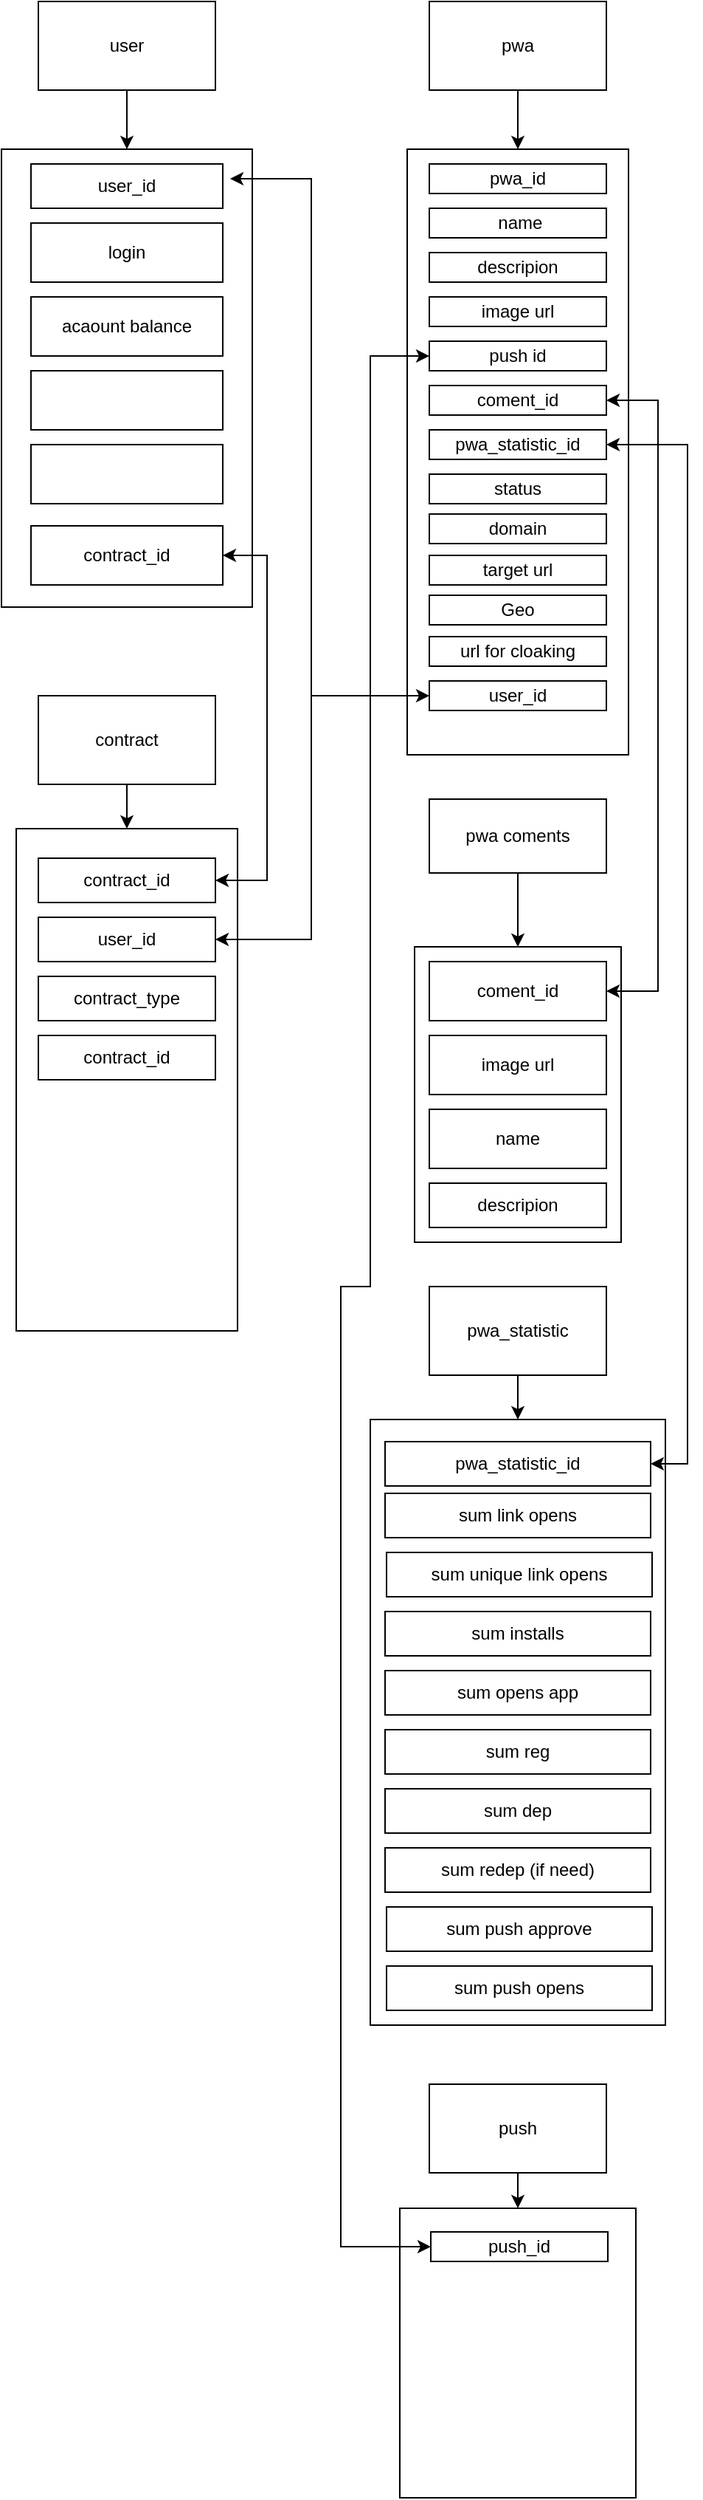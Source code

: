 <mxfile version="25.0.3" pages="2">
  <diagram name="Data base" id="bLowzclxpbkUP1n5q27h">
    <mxGraphModel dx="945" dy="804" grid="1" gridSize="10" guides="1" tooltips="1" connect="1" arrows="1" fold="1" page="1" pageScale="1" pageWidth="827" pageHeight="1169" math="0" shadow="0">
      <root>
        <mxCell id="0" />
        <mxCell id="1" parent="0" />
        <mxCell id="OHkS-6eM58YiFt7Yqj86-11" value="" style="edgeStyle=orthogonalEdgeStyle;rounded=0;orthogonalLoop=1;jettySize=auto;html=1;" parent="1" source="OHkS-6eM58YiFt7Yqj86-1" target="OHkS-6eM58YiFt7Yqj86-10" edge="1">
          <mxGeometry relative="1" as="geometry" />
        </mxCell>
        <mxCell id="OHkS-6eM58YiFt7Yqj86-1" value="user" style="rounded=0;whiteSpace=wrap;html=1;" parent="1" vertex="1">
          <mxGeometry x="45" y="230" width="120" height="60" as="geometry" />
        </mxCell>
        <mxCell id="OHkS-6eM58YiFt7Yqj86-19" value="" style="edgeStyle=orthogonalEdgeStyle;rounded=0;orthogonalLoop=1;jettySize=auto;html=1;" parent="1" source="OHkS-6eM58YiFt7Yqj86-2" target="OHkS-6eM58YiFt7Yqj86-18" edge="1">
          <mxGeometry relative="1" as="geometry" />
        </mxCell>
        <mxCell id="OHkS-6eM58YiFt7Yqj86-2" value="pwa" style="rounded=0;whiteSpace=wrap;html=1;" parent="1" vertex="1">
          <mxGeometry x="310" y="230" width="120" height="60" as="geometry" />
        </mxCell>
        <mxCell id="UQwBuXt6_DWRimq0GJyC-10" value="" style="edgeStyle=orthogonalEdgeStyle;rounded=0;orthogonalLoop=1;jettySize=auto;html=1;" parent="1" source="OHkS-6eM58YiFt7Yqj86-3" target="UQwBuXt6_DWRimq0GJyC-9" edge="1">
          <mxGeometry relative="1" as="geometry" />
        </mxCell>
        <mxCell id="OHkS-6eM58YiFt7Yqj86-3" value="contract" style="rounded=0;whiteSpace=wrap;html=1;" parent="1" vertex="1">
          <mxGeometry x="45" y="700" width="120" height="60" as="geometry" />
        </mxCell>
        <mxCell id="GexsouWAYuwJS2OQv7Sj-2" value="" style="edgeStyle=orthogonalEdgeStyle;rounded=0;orthogonalLoop=1;jettySize=auto;html=1;" parent="1" source="OHkS-6eM58YiFt7Yqj86-4" target="GexsouWAYuwJS2OQv7Sj-1" edge="1">
          <mxGeometry relative="1" as="geometry" />
        </mxCell>
        <mxCell id="OHkS-6eM58YiFt7Yqj86-4" value="push" style="rounded=0;whiteSpace=wrap;html=1;" parent="1" vertex="1">
          <mxGeometry x="310" y="1640" width="120" height="60" as="geometry" />
        </mxCell>
        <mxCell id="OHkS-6eM58YiFt7Yqj86-10" value="" style="whiteSpace=wrap;html=1;rounded=0;" parent="1" vertex="1">
          <mxGeometry x="20" y="330" width="170" height="310" as="geometry" />
        </mxCell>
        <mxCell id="OHkS-6eM58YiFt7Yqj86-12" value="login" style="rounded=0;whiteSpace=wrap;html=1;" parent="1" vertex="1">
          <mxGeometry x="40" y="380" width="130" height="40" as="geometry" />
        </mxCell>
        <mxCell id="OHkS-6eM58YiFt7Yqj86-14" value="acaount balance" style="rounded=0;whiteSpace=wrap;html=1;" parent="1" vertex="1">
          <mxGeometry x="40" y="430" width="130" height="40" as="geometry" />
        </mxCell>
        <mxCell id="OHkS-6eM58YiFt7Yqj86-15" value="" style="rounded=0;whiteSpace=wrap;html=1;" parent="1" vertex="1">
          <mxGeometry x="40" y="480" width="130" height="40" as="geometry" />
        </mxCell>
        <mxCell id="OHkS-6eM58YiFt7Yqj86-16" value="" style="rounded=0;whiteSpace=wrap;html=1;" parent="1" vertex="1">
          <mxGeometry x="40" y="530" width="130" height="40" as="geometry" />
        </mxCell>
        <mxCell id="OHkS-6eM58YiFt7Yqj86-17" value="contract_id" style="rounded=0;whiteSpace=wrap;html=1;" parent="1" vertex="1">
          <mxGeometry x="40" y="585" width="130" height="40" as="geometry" />
        </mxCell>
        <mxCell id="OHkS-6eM58YiFt7Yqj86-18" value="" style="whiteSpace=wrap;html=1;rounded=0;" parent="1" vertex="1">
          <mxGeometry x="295" y="330" width="150" height="410" as="geometry" />
        </mxCell>
        <mxCell id="OHkS-6eM58YiFt7Yqj86-20" value="pwa_id" style="rounded=0;whiteSpace=wrap;html=1;" parent="1" vertex="1">
          <mxGeometry x="310" y="340" width="120" height="20" as="geometry" />
        </mxCell>
        <mxCell id="OHkS-6eM58YiFt7Yqj86-23" value="&amp;nbsp;name" style="rounded=0;whiteSpace=wrap;html=1;" parent="1" vertex="1">
          <mxGeometry x="310" y="370" width="120" height="20" as="geometry" />
        </mxCell>
        <mxCell id="OHkS-6eM58YiFt7Yqj86-24" value="descripion" style="rounded=0;whiteSpace=wrap;html=1;" parent="1" vertex="1">
          <mxGeometry x="310" y="400" width="120" height="20" as="geometry" />
        </mxCell>
        <mxCell id="OHkS-6eM58YiFt7Yqj86-25" value="image url" style="rounded=0;whiteSpace=wrap;html=1;" parent="1" vertex="1">
          <mxGeometry x="310" y="430" width="120" height="20" as="geometry" />
        </mxCell>
        <mxCell id="OHkS-6eM58YiFt7Yqj86-26" value="push id" style="rounded=0;whiteSpace=wrap;html=1;" parent="1" vertex="1">
          <mxGeometry x="310" y="460" width="120" height="20" as="geometry" />
        </mxCell>
        <mxCell id="OHkS-6eM58YiFt7Yqj86-27" value="coment_id" style="rounded=0;whiteSpace=wrap;html=1;" parent="1" vertex="1">
          <mxGeometry x="310" y="490" width="120" height="20" as="geometry" />
        </mxCell>
        <mxCell id="OHkS-6eM58YiFt7Yqj86-31" value="" style="edgeStyle=orthogonalEdgeStyle;rounded=0;orthogonalLoop=1;jettySize=auto;html=1;" parent="1" source="OHkS-6eM58YiFt7Yqj86-29" target="OHkS-6eM58YiFt7Yqj86-30" edge="1">
          <mxGeometry relative="1" as="geometry" />
        </mxCell>
        <mxCell id="OHkS-6eM58YiFt7Yqj86-29" value="pwa coments" style="rounded=0;whiteSpace=wrap;html=1;" parent="1" vertex="1">
          <mxGeometry x="310" y="770" width="120" height="50" as="geometry" />
        </mxCell>
        <mxCell id="OHkS-6eM58YiFt7Yqj86-30" value="" style="whiteSpace=wrap;html=1;rounded=0;" parent="1" vertex="1">
          <mxGeometry x="300" y="870" width="140" height="200" as="geometry" />
        </mxCell>
        <mxCell id="OHkS-6eM58YiFt7Yqj86-32" value="coment_id" style="rounded=0;whiteSpace=wrap;html=1;" parent="1" vertex="1">
          <mxGeometry x="310" y="880" width="120" height="40" as="geometry" />
        </mxCell>
        <mxCell id="OHkS-6eM58YiFt7Yqj86-33" value="image url" style="rounded=0;whiteSpace=wrap;html=1;" parent="1" vertex="1">
          <mxGeometry x="310" y="930" width="120" height="40" as="geometry" />
        </mxCell>
        <mxCell id="OHkS-6eM58YiFt7Yqj86-34" value="name" style="rounded=0;whiteSpace=wrap;html=1;" parent="1" vertex="1">
          <mxGeometry x="310" y="980" width="120" height="40" as="geometry" />
        </mxCell>
        <mxCell id="OHkS-6eM58YiFt7Yqj86-37" value="descripion" style="rounded=0;whiteSpace=wrap;html=1;" parent="1" vertex="1">
          <mxGeometry x="310" y="1030" width="120" height="30" as="geometry" />
        </mxCell>
        <mxCell id="OHkS-6eM58YiFt7Yqj86-38" value="pwa_statistic_id" style="rounded=0;whiteSpace=wrap;html=1;" parent="1" vertex="1">
          <mxGeometry x="310" y="520" width="120" height="20" as="geometry" />
        </mxCell>
        <mxCell id="OHkS-6eM58YiFt7Yqj86-39" value="status" style="rounded=0;whiteSpace=wrap;html=1;" parent="1" vertex="1">
          <mxGeometry x="310" y="550" width="120" height="20" as="geometry" />
        </mxCell>
        <mxCell id="OHkS-6eM58YiFt7Yqj86-40" value="domain" style="rounded=0;whiteSpace=wrap;html=1;" parent="1" vertex="1">
          <mxGeometry x="310" y="577" width="120" height="20" as="geometry" />
        </mxCell>
        <mxCell id="OHkS-6eM58YiFt7Yqj86-41" value="target url" style="rounded=0;whiteSpace=wrap;html=1;" parent="1" vertex="1">
          <mxGeometry x="310" y="605" width="120" height="20" as="geometry" />
        </mxCell>
        <mxCell id="OHkS-6eM58YiFt7Yqj86-42" value="Geo" style="rounded=0;whiteSpace=wrap;html=1;" parent="1" vertex="1">
          <mxGeometry x="310" y="632" width="120" height="20" as="geometry" />
        </mxCell>
        <mxCell id="OHkS-6eM58YiFt7Yqj86-45" value="" style="edgeStyle=orthogonalEdgeStyle;rounded=0;orthogonalLoop=1;jettySize=auto;html=1;" parent="1" source="OHkS-6eM58YiFt7Yqj86-43" target="OHkS-6eM58YiFt7Yqj86-44" edge="1">
          <mxGeometry relative="1" as="geometry" />
        </mxCell>
        <mxCell id="OHkS-6eM58YiFt7Yqj86-43" value="pwa_statistic" style="rounded=0;whiteSpace=wrap;html=1;" parent="1" vertex="1">
          <mxGeometry x="310" y="1100" width="120" height="60" as="geometry" />
        </mxCell>
        <mxCell id="OHkS-6eM58YiFt7Yqj86-44" value="" style="whiteSpace=wrap;html=1;rounded=0;" parent="1" vertex="1">
          <mxGeometry x="270" y="1190" width="200" height="410" as="geometry" />
        </mxCell>
        <mxCell id="OHkS-6eM58YiFt7Yqj86-46" value="sum unique link opens" style="rounded=0;whiteSpace=wrap;html=1;" parent="1" vertex="1">
          <mxGeometry x="281" y="1280" width="180" height="30" as="geometry" />
        </mxCell>
        <mxCell id="OHkS-6eM58YiFt7Yqj86-47" value="sum installs" style="rounded=0;whiteSpace=wrap;html=1;" parent="1" vertex="1">
          <mxGeometry x="280" y="1320" width="180" height="30" as="geometry" />
        </mxCell>
        <mxCell id="OHkS-6eM58YiFt7Yqj86-48" value="sum opens app" style="rounded=0;whiteSpace=wrap;html=1;" parent="1" vertex="1">
          <mxGeometry x="280" y="1360" width="180" height="30" as="geometry" />
        </mxCell>
        <mxCell id="OHkS-6eM58YiFt7Yqj86-50" value="sum redep (if need)" style="rounded=0;whiteSpace=wrap;html=1;" parent="1" vertex="1">
          <mxGeometry x="280" y="1480" width="180" height="30" as="geometry" />
        </mxCell>
        <mxCell id="OHkS-6eM58YiFt7Yqj86-51" value="sum reg" style="rounded=0;whiteSpace=wrap;html=1;" parent="1" vertex="1">
          <mxGeometry x="280" y="1400" width="180" height="30" as="geometry" />
        </mxCell>
        <mxCell id="OHkS-6eM58YiFt7Yqj86-52" value="sum dep" style="rounded=0;whiteSpace=wrap;html=1;" parent="1" vertex="1">
          <mxGeometry x="280" y="1440" width="180" height="30" as="geometry" />
        </mxCell>
        <mxCell id="OHkS-6eM58YiFt7Yqj86-53" value="pwa_statistic_id" style="rounded=0;whiteSpace=wrap;html=1;" parent="1" vertex="1">
          <mxGeometry x="280" y="1205" width="180" height="30" as="geometry" />
        </mxCell>
        <mxCell id="OHkS-6eM58YiFt7Yqj86-54" value="sum link opens" style="rounded=0;whiteSpace=wrap;html=1;" parent="1" vertex="1">
          <mxGeometry x="280" y="1240" width="180" height="30" as="geometry" />
        </mxCell>
        <mxCell id="OHkS-6eM58YiFt7Yqj86-55" value="sum push approve" style="rounded=0;whiteSpace=wrap;html=1;" parent="1" vertex="1">
          <mxGeometry x="281" y="1520" width="180" height="30" as="geometry" />
        </mxCell>
        <mxCell id="OHkS-6eM58YiFt7Yqj86-57" value="sum push opens" style="rounded=0;whiteSpace=wrap;html=1;" parent="1" vertex="1">
          <mxGeometry x="281" y="1560" width="180" height="30" as="geometry" />
        </mxCell>
        <mxCell id="OHkS-6eM58YiFt7Yqj86-58" value="url for cloaking" style="rounded=0;whiteSpace=wrap;html=1;" parent="1" vertex="1">
          <mxGeometry x="310" y="660" width="120" height="20" as="geometry" />
        </mxCell>
        <mxCell id="UQwBuXt6_DWRimq0GJyC-7" value="" style="endArrow=classic;startArrow=classic;html=1;rounded=0;exitX=1;exitY=0.5;exitDx=0;exitDy=0;entryX=1;entryY=0.5;entryDx=0;entryDy=0;" parent="1" source="OHkS-6eM58YiFt7Yqj86-32" target="OHkS-6eM58YiFt7Yqj86-27" edge="1">
          <mxGeometry width="50" height="50" relative="1" as="geometry">
            <mxPoint x="535" y="810" as="sourcePoint" />
            <mxPoint x="585" y="760" as="targetPoint" />
            <Array as="points">
              <mxPoint x="465" y="900" />
              <mxPoint x="465" y="500" />
            </Array>
          </mxGeometry>
        </mxCell>
        <mxCell id="UQwBuXt6_DWRimq0GJyC-8" value="" style="endArrow=classic;startArrow=classic;html=1;rounded=0;exitX=1;exitY=0.5;exitDx=0;exitDy=0;entryX=1;entryY=0.5;entryDx=0;entryDy=0;" parent="1" source="OHkS-6eM58YiFt7Yqj86-38" target="OHkS-6eM58YiFt7Yqj86-53" edge="1">
          <mxGeometry width="50" height="50" relative="1" as="geometry">
            <mxPoint x="505" y="580" as="sourcePoint" />
            <mxPoint x="485" y="1220" as="targetPoint" />
            <Array as="points">
              <mxPoint x="485" y="530" />
              <mxPoint x="485" y="1220" />
            </Array>
          </mxGeometry>
        </mxCell>
        <mxCell id="UQwBuXt6_DWRimq0GJyC-9" value="" style="whiteSpace=wrap;html=1;rounded=0;" parent="1" vertex="1">
          <mxGeometry x="30" y="790" width="150" height="340" as="geometry" />
        </mxCell>
        <mxCell id="UQwBuXt6_DWRimq0GJyC-11" value="contract_id" style="rounded=0;whiteSpace=wrap;html=1;" parent="1" vertex="1">
          <mxGeometry x="45" y="810" width="120" height="30" as="geometry" />
        </mxCell>
        <mxCell id="UQwBuXt6_DWRimq0GJyC-12" value="user_id" style="rounded=0;whiteSpace=wrap;html=1;" parent="1" vertex="1">
          <mxGeometry x="45" y="850" width="120" height="30" as="geometry" />
        </mxCell>
        <mxCell id="UQwBuXt6_DWRimq0GJyC-13" value="contract_type" style="rounded=0;whiteSpace=wrap;html=1;" parent="1" vertex="1">
          <mxGeometry x="45" y="890" width="120" height="30" as="geometry" />
        </mxCell>
        <mxCell id="UQwBuXt6_DWRimq0GJyC-14" value="contract_id" style="rounded=0;whiteSpace=wrap;html=1;" parent="1" vertex="1">
          <mxGeometry x="45" y="930" width="120" height="30" as="geometry" />
        </mxCell>
        <mxCell id="UQwBuXt6_DWRimq0GJyC-15" value="" style="endArrow=classic;startArrow=classic;html=1;rounded=0;exitX=1;exitY=0.5;exitDx=0;exitDy=0;entryX=1;entryY=0.5;entryDx=0;entryDy=0;" parent="1" source="OHkS-6eM58YiFt7Yqj86-17" target="UQwBuXt6_DWRimq0GJyC-11" edge="1">
          <mxGeometry width="50" height="50" relative="1" as="geometry">
            <mxPoint x="370" y="690" as="sourcePoint" />
            <mxPoint x="200" y="830" as="targetPoint" />
            <Array as="points">
              <mxPoint x="200" y="605" />
              <mxPoint x="200" y="825" />
            </Array>
          </mxGeometry>
        </mxCell>
        <mxCell id="UQwBuXt6_DWRimq0GJyC-16" value="" style="endArrow=classic;startArrow=classic;html=1;rounded=0;exitX=1;exitY=0.5;exitDx=0;exitDy=0;entryX=1;entryY=0.5;entryDx=0;entryDy=0;" parent="1" target="UQwBuXt6_DWRimq0GJyC-12" edge="1">
          <mxGeometry width="50" height="50" relative="1" as="geometry">
            <mxPoint x="175" y="350" as="sourcePoint" />
            <mxPoint x="210" y="871.053" as="targetPoint" />
            <Array as="points">
              <mxPoint x="230" y="350" />
              <mxPoint x="230" y="865" />
            </Array>
          </mxGeometry>
        </mxCell>
        <mxCell id="GexsouWAYuwJS2OQv7Sj-1" value="" style="whiteSpace=wrap;html=1;rounded=0;" parent="1" vertex="1">
          <mxGeometry x="290" y="1724" width="160" height="196" as="geometry" />
        </mxCell>
        <mxCell id="GexsouWAYuwJS2OQv7Sj-3" value="push_id" style="rounded=0;whiteSpace=wrap;html=1;" parent="1" vertex="1">
          <mxGeometry x="311" y="1740" width="120" height="20" as="geometry" />
        </mxCell>
        <mxCell id="GexsouWAYuwJS2OQv7Sj-6" value="" style="endArrow=classic;startArrow=classic;html=1;rounded=0;exitX=0;exitY=0.5;exitDx=0;exitDy=0;entryX=0;entryY=0.5;entryDx=0;entryDy=0;" parent="1" source="GexsouWAYuwJS2OQv7Sj-3" target="OHkS-6eM58YiFt7Yqj86-26" edge="1">
          <mxGeometry width="50" height="50" relative="1" as="geometry">
            <mxPoint x="220" y="1740" as="sourcePoint" />
            <mxPoint x="280" y="460" as="targetPoint" />
            <Array as="points">
              <mxPoint x="250" y="1750" />
              <mxPoint x="250" y="1100" />
              <mxPoint x="270" y="1100" />
              <mxPoint x="270" y="470" />
            </Array>
          </mxGeometry>
        </mxCell>
        <mxCell id="GexsouWAYuwJS2OQv7Sj-7" value="user_id" style="rounded=0;whiteSpace=wrap;html=1;" parent="1" vertex="1">
          <mxGeometry x="310" y="690" width="120" height="20" as="geometry" />
        </mxCell>
        <mxCell id="GexsouWAYuwJS2OQv7Sj-8" value="" style="endArrow=classic;html=1;rounded=0;entryX=0;entryY=0.5;entryDx=0;entryDy=0;" parent="1" target="GexsouWAYuwJS2OQv7Sj-7" edge="1">
          <mxGeometry width="50" height="50" relative="1" as="geometry">
            <mxPoint x="230" y="700" as="sourcePoint" />
            <mxPoint x="440" y="540" as="targetPoint" />
          </mxGeometry>
        </mxCell>
        <mxCell id="GexsouWAYuwJS2OQv7Sj-10" value="user_id" style="rounded=0;whiteSpace=wrap;html=1;" parent="1" vertex="1">
          <mxGeometry x="40" y="340" width="130" height="30" as="geometry" />
        </mxCell>
      </root>
    </mxGraphModel>
  </diagram>
  <diagram id="ehrNKvA0A3unhVC_OmeP" name="user flow">
    <mxGraphModel dx="1195" dy="650" grid="1" gridSize="10" guides="1" tooltips="1" connect="1" arrows="1" fold="1" page="1" pageScale="1" pageWidth="827" pageHeight="1169" math="0" shadow="0">
      <root>
        <mxCell id="0" />
        <mxCell id="1" parent="0" />
        <mxCell id="ElN3emuNO8jAZq8oVzMx-6" value="" style="edgeStyle=orthogonalEdgeStyle;rounded=0;orthogonalLoop=1;jettySize=auto;html=1;" edge="1" parent="1" source="ElN3emuNO8jAZq8oVzMx-1" target="ElN3emuNO8jAZq8oVzMx-5">
          <mxGeometry relative="1" as="geometry" />
        </mxCell>
        <mxCell id="ElN3emuNO8jAZq8oVzMx-1" value="start url" style="ellipse;whiteSpace=wrap;html=1;" vertex="1" parent="1">
          <mxGeometry x="340" y="80" width="120" height="80" as="geometry" />
        </mxCell>
        <UserObject label="https://calculatedvaluegrid.xyz/СТРАНИЦА1?sub_id_1=creo_1&amp;sub_id_2={sub2}&amp;sub_id_3={sub3}" link="https://calculatedvaluegrid.xyz/N5MLdg?sub_id_1={sub1}&amp;sub_id_2={sub2}&amp;sub_id_3={sub3}&amp;sub_id_4={sub4}&amp;sub_id_5={sub5}&amp;ad_id={{ad.id}}&amp;ad_name={{ad.name}}&amp;adset_id={{adset.id}}&amp;adset_name={{adset.name}}&amp;ad_campaign_id={{campaign.id}}&amp;campaign_name={{campaign.name}}&amp;network_channel={{placement}}&amp;source={{site_source_name}}&amp;pixel={pixel}" id="ElN3emuNO8jAZq8oVzMx-2">
          <mxCell style="text;whiteSpace=wrap;" vertex="1" parent="1">
            <mxGeometry x="100" y="40" width="760" height="20" as="geometry" />
          </mxCell>
        </UserObject>
        <mxCell id="ElN3emuNO8jAZq8oVzMx-9" value="" style="edgeStyle=orthogonalEdgeStyle;rounded=0;orthogonalLoop=1;jettySize=auto;html=1;" edge="1" parent="1" source="ElN3emuNO8jAZq8oVzMx-5" target="ElN3emuNO8jAZq8oVzMx-8">
          <mxGeometry relative="1" as="geometry" />
        </mxCell>
        <mxCell id="ElN3emuNO8jAZq8oVzMx-11" value="" style="edgeStyle=orthogonalEdgeStyle;rounded=0;orthogonalLoop=1;jettySize=auto;html=1;" edge="1" parent="1" source="ElN3emuNO8jAZq8oVzMx-5" target="ElN3emuNO8jAZq8oVzMx-10">
          <mxGeometry relative="1" as="geometry" />
        </mxCell>
        <mxCell id="ElN3emuNO8jAZq8oVzMx-5" value="cloaking" style="rhombus;whiteSpace=wrap;html=1;" vertex="1" parent="1">
          <mxGeometry x="330" y="210" width="140" height="60" as="geometry" />
        </mxCell>
        <mxCell id="ElN3emuNO8jAZq8oVzMx-7" value="target parameters:&lt;br&gt;GEO&lt;div&gt;OS&lt;/div&gt;" style="text;html=1;align=center;verticalAlign=middle;resizable=0;points=[];autosize=1;strokeColor=none;fillColor=none;" vertex="1" parent="1">
          <mxGeometry x="330" y="270" width="120" height="60" as="geometry" />
        </mxCell>
        <mxCell id="ElN3emuNO8jAZq8oVzMx-8" value="white page" style="whiteSpace=wrap;html=1;" vertex="1" parent="1">
          <mxGeometry x="100" y="320" width="120" height="60" as="geometry" />
        </mxCell>
        <mxCell id="ElN3emuNO8jAZq8oVzMx-15" value="" style="edgeStyle=orthogonalEdgeStyle;rounded=0;orthogonalLoop=1;jettySize=auto;html=1;" edge="1" parent="1" source="ElN3emuNO8jAZq8oVzMx-10" target="ElN3emuNO8jAZq8oVzMx-14">
          <mxGeometry relative="1" as="geometry" />
        </mxCell>
        <mxCell id="ElN3emuNO8jAZq8oVzMx-10" value="web pwa (for install)" style="whiteSpace=wrap;html=1;" vertex="1" parent="1">
          <mxGeometry x="510" y="320" width="120" height="60" as="geometry" />
        </mxCell>
        <mxCell id="ElN3emuNO8jAZq8oVzMx-12" value="no clo" style="text;html=1;align=center;verticalAlign=middle;resizable=0;points=[];autosize=1;strokeColor=none;fillColor=none;" vertex="1" parent="1">
          <mxGeometry x="190" y="198" width="60" height="30" as="geometry" />
        </mxCell>
        <mxCell id="ElN3emuNO8jAZq8oVzMx-13" value="yes clo" style="text;html=1;align=center;verticalAlign=middle;resizable=0;points=[];autosize=1;strokeColor=none;fillColor=none;" vertex="1" parent="1">
          <mxGeometry x="490" y="198" width="60" height="30" as="geometry" />
        </mxCell>
        <mxCell id="ElN3emuNO8jAZq8oVzMx-23" style="edgeStyle=orthogonalEdgeStyle;rounded=0;orthogonalLoop=1;jettySize=auto;html=1;entryX=0.5;entryY=0;entryDx=0;entryDy=0;" edge="1" parent="1" source="ElN3emuNO8jAZq8oVzMx-14" target="ElN3emuNO8jAZq8oVzMx-21">
          <mxGeometry relative="1" as="geometry" />
        </mxCell>
        <mxCell id="ElN3emuNO8jAZq8oVzMx-14" value="pwa app" style="whiteSpace=wrap;html=1;" vertex="1" parent="1">
          <mxGeometry x="510" y="500" width="120" height="60" as="geometry" />
        </mxCell>
        <mxCell id="ElN3emuNO8jAZq8oVzMx-16" value="install" style="text;html=1;align=center;verticalAlign=middle;resizable=0;points=[];autosize=1;strokeColor=none;fillColor=none;" vertex="1" parent="1">
          <mxGeometry x="570" y="428" width="50" height="30" as="geometry" />
        </mxCell>
        <mxCell id="ElN3emuNO8jAZq8oVzMx-17" value="target url" style="whiteSpace=wrap;html=1;" vertex="1" parent="1">
          <mxGeometry x="510" y="760" width="120" height="60" as="geometry" />
        </mxCell>
        <mxCell id="ElN3emuNO8jAZq8oVzMx-19" value="open app" style="text;html=1;align=center;verticalAlign=middle;resizable=0;points=[];autosize=1;strokeColor=none;fillColor=none;" vertex="1" parent="1">
          <mxGeometry x="610" y="585" width="70" height="30" as="geometry" />
        </mxCell>
        <mxCell id="ElN3emuNO8jAZq8oVzMx-24" style="edgeStyle=orthogonalEdgeStyle;rounded=0;orthogonalLoop=1;jettySize=auto;html=1;" edge="1" parent="1" source="ElN3emuNO8jAZq8oVzMx-21" target="ElN3emuNO8jAZq8oVzMx-17">
          <mxGeometry relative="1" as="geometry" />
        </mxCell>
        <UserObject label="&lt;span style=&quot;color: rgb(0, 0, 0); font-family: Helvetica; font-size: 12px; font-style: normal; font-variant-ligatures: normal; font-variant-caps: normal; font-weight: 400; letter-spacing: normal; orphans: 2; text-align: left; text-indent: 0px; text-transform: none; widows: 2; word-spacing: 0px; -webkit-text-stroke-width: 0px; white-space: normal; background-color: rgb(251, 251, 251); text-decoration-thickness: initial; text-decoration-style: initial; text-decoration-color: initial; display: inline !important; float: none;&quot;&gt;https://calculatedvaluegrid.xyz/СТРАНИЦА2?sn_sub_1={sub_id_2}&amp;amp;sn_sub_2={sub_id_2}&amp;amp;sn_sub_3={sub_id_3}&lt;/span&gt;" link="&lt;span style=&quot;color: rgb(0, 0, 0); font-family: Helvetica; font-size: 12px; font-style: normal; font-variant-ligatures: normal; font-variant-caps: normal; font-weight: 400; letter-spacing: normal; orphans: 2; text-align: left; text-indent: 0px; text-transform: none; widows: 2; word-spacing: 0px; -webkit-text-stroke-width: 0px; white-space: normal; background-color: rgb(251, 251, 251); text-decoration-thickness: initial; text-decoration-style: initial; text-decoration-color: initial; display: inline !important; float: none;&quot;&gt;https://calculatedvaluegrid.xyz/СТРАНИЦА1?sub_id_1=creo_1&amp;amp;sub_id_2={sub2}&amp;amp;sub_id_3={sub3}&amp;amp;sub_id_4={sub4}&amp;amp;sub_id_5={sub5}&lt;/span&gt;" id="ElN3emuNO8jAZq8oVzMx-21">
          <mxCell style="text;whiteSpace=wrap;html=1;" vertex="1" parent="1">
            <mxGeometry x="360" y="640" width="420" height="50" as="geometry" />
          </mxCell>
        </UserObject>
        <UserObject label="https://glorybravo.top/R3TQp2t2?external_id={clickId}sub1={sn_sub1}&amp;sub2={sn_sub2}&amp;sub3={sn_sub3}&amp;sub4={sn_sub4}&amp;sub5={sn_sub5}" link="https://glorybravo.top/R3TQp2t2?external_id={clickId}sub1={sn_sub1}&amp;sub2={sn_sub2}&amp;sub3={sn_sub3}&amp;sub4={sn_sub4}&amp;sub5={sn_sub5}" id="ElN3emuNO8jAZq8oVzMx-25">
          <mxCell style="text;whiteSpace=wrap;" vertex="1" parent="1">
            <mxGeometry x="310" y="840" width="560" height="50" as="geometry" />
          </mxCell>
        </UserObject>
      </root>
    </mxGraphModel>
  </diagram>
</mxfile>
